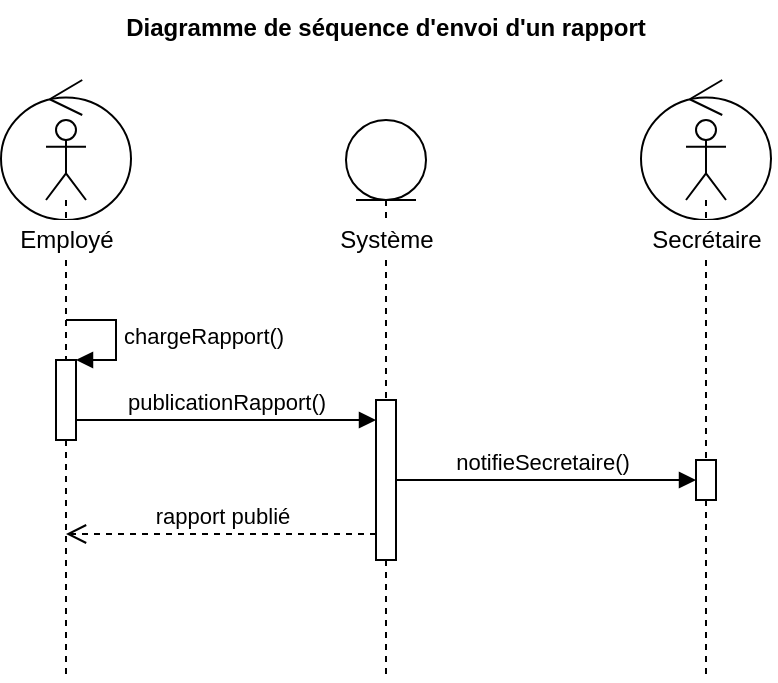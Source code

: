 <mxfile version="12.6.5" type="device"><diagram id="A8cIqvzuHU9_TVdaZLOl" name="Page-1"><mxGraphModel dx="1065" dy="526" grid="1" gridSize="10" guides="1" tooltips="1" connect="1" arrows="1" fold="1" page="1" pageScale="1" pageWidth="1169" pageHeight="827" math="0" shadow="0"><root><mxCell id="0"/><mxCell id="1" parent="0"/><mxCell id="fvfEHoQtNcowpQWgScTK-24" value="" style="shape=umlLifeline;participant=umlActor;perimeter=lifelinePerimeter;whiteSpace=wrap;html=1;container=1;collapsible=0;recursiveResize=0;verticalAlign=top;spacingTop=36;labelBackgroundColor=#ffffff;outlineConnect=0;" parent="1" vertex="1"><mxGeometry x="70" y="80" width="20" height="280" as="geometry"/></mxCell><mxCell id="fvfEHoQtNcowpQWgScTK-37" value="" style="html=1;points=[];perimeter=orthogonalPerimeter;" parent="fvfEHoQtNcowpQWgScTK-24" vertex="1"><mxGeometry x="5" y="120" width="10" height="40" as="geometry"/></mxCell><mxCell id="fvfEHoQtNcowpQWgScTK-38" value="chargeRapport()" style="edgeStyle=orthogonalEdgeStyle;html=1;align=left;spacingLeft=2;endArrow=block;rounded=0;entryX=1;entryY=0;" parent="fvfEHoQtNcowpQWgScTK-24" source="fvfEHoQtNcowpQWgScTK-24" target="fvfEHoQtNcowpQWgScTK-37" edge="1"><mxGeometry relative="1" as="geometry"><mxPoint x="10" y="120" as="sourcePoint"/><Array as="points"><mxPoint x="35" y="100"/><mxPoint x="35" y="120"/></Array></mxGeometry></mxCell><mxCell id="fvfEHoQtNcowpQWgScTK-40" value="publicationRapport()" style="html=1;verticalAlign=bottom;endArrow=block;entryX=0;entryY=0;" parent="1" source="fvfEHoQtNcowpQWgScTK-37" edge="1"><mxGeometry relative="1" as="geometry"><mxPoint x="205" y="230" as="sourcePoint"/><mxPoint x="235" y="230" as="targetPoint"/></mxGeometry></mxCell><mxCell id="fvfEHoQtNcowpQWgScTK-41" value="rapport publié" style="html=1;verticalAlign=bottom;endArrow=open;dashed=1;endSize=8;exitX=0;exitY=0.95;" parent="1" target="fvfEHoQtNcowpQWgScTK-24" edge="1"><mxGeometry relative="1" as="geometry"><mxPoint x="205" y="306" as="targetPoint"/><mxPoint x="235" y="287" as="sourcePoint"/></mxGeometry></mxCell><mxCell id="fvfEHoQtNcowpQWgScTK-42" value="" style="shape=umlLifeline;participant=umlActor;perimeter=lifelinePerimeter;whiteSpace=wrap;html=1;container=1;collapsible=0;recursiveResize=0;verticalAlign=top;spacingTop=36;labelBackgroundColor=#ffffff;outlineConnect=0;" parent="1" vertex="1"><mxGeometry x="390" y="80" width="20" height="280" as="geometry"/></mxCell><mxCell id="fvfEHoQtNcowpQWgScTK-43" value="" style="html=1;points=[];perimeter=orthogonalPerimeter;" parent="fvfEHoQtNcowpQWgScTK-42" vertex="1"><mxGeometry x="5" y="170" width="10" height="20" as="geometry"/></mxCell><mxCell id="fvfEHoQtNcowpQWgScTK-44" value="notifieSecretaire()" style="html=1;verticalAlign=bottom;startArrow=oval;endArrow=block;startSize=8;" parent="1" source="BRxAzmfgwrg_bbIlEOdY-1" target="fvfEHoQtNcowpQWgScTK-43" edge="1"><mxGeometry relative="1" as="geometry"><mxPoint x="245" y="260" as="sourcePoint"/><Array as="points"><mxPoint x="300" y="260"/></Array></mxGeometry></mxCell><mxCell id="M-89v4Xaqu4vtruetWp0-2" value="Diagramme de séquence d'envoi d'un rapport" style="text;align=center;fontStyle=1;verticalAlign=middle;spacingLeft=3;spacingRight=3;strokeColor=none;rotatable=0;points=[[0,0.5],[1,0.5]];portConstraint=eastwest;" parent="1" vertex="1"><mxGeometry x="200" y="20" width="80" height="26" as="geometry"/></mxCell><mxCell id="BRxAzmfgwrg_bbIlEOdY-1" value="" style="shape=umlLifeline;participant=umlEntity;perimeter=lifelinePerimeter;whiteSpace=wrap;html=1;container=1;collapsible=0;recursiveResize=0;verticalAlign=top;spacingTop=36;labelBackgroundColor=#ffffff;outlineConnect=0;" parent="1" vertex="1"><mxGeometry x="220" y="80" width="40" height="280" as="geometry"/></mxCell><mxCell id="BRxAzmfgwrg_bbIlEOdY-2" value="" style="html=1;points=[];perimeter=orthogonalPerimeter;" parent="BRxAzmfgwrg_bbIlEOdY-1" vertex="1"><mxGeometry x="15" y="140" width="10" height="80" as="geometry"/></mxCell><mxCell id="6im3D554HPu2j8qGW8iB-1" value="" style="ellipse;shape=umlControl;whiteSpace=wrap;html=1;fillColor=none;" vertex="1" parent="1"><mxGeometry x="47.5" y="60" width="65" height="70" as="geometry"/></mxCell><mxCell id="6im3D554HPu2j8qGW8iB-2" value="Employé" style="text;html=1;align=center;verticalAlign=middle;resizable=0;points=[];autosize=1;fillColor=#FFFFFF;" vertex="1" parent="1"><mxGeometry x="50" y="130" width="60" height="20" as="geometry"/></mxCell><mxCell id="6im3D554HPu2j8qGW8iB-3" value="" style="ellipse;shape=umlControl;whiteSpace=wrap;html=1;fillColor=none;" vertex="1" parent="1"><mxGeometry x="367.5" y="60" width="65" height="70" as="geometry"/></mxCell><mxCell id="6im3D554HPu2j8qGW8iB-4" value="Secrétaire" style="text;html=1;align=center;verticalAlign=middle;resizable=0;points=[];autosize=1;fillColor=#FFFFFF;" vertex="1" parent="1"><mxGeometry x="365" y="130" width="70" height="20" as="geometry"/></mxCell><mxCell id="6im3D554HPu2j8qGW8iB-5" value="Système" style="text;html=1;align=center;verticalAlign=middle;resizable=0;points=[];autosize=1;fillColor=#FFFFFF;" vertex="1" parent="1"><mxGeometry x="210" y="130" width="60" height="20" as="geometry"/></mxCell></root></mxGraphModel></diagram></mxfile>